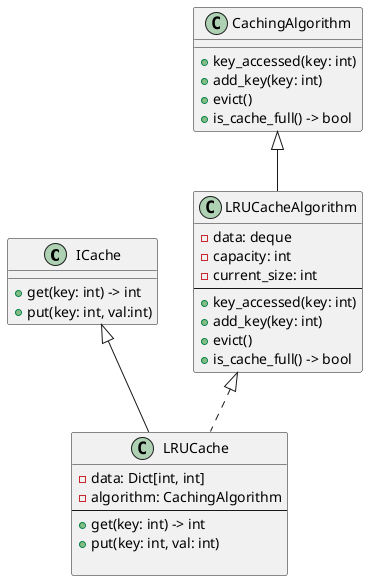 Problem Statement
We have to do low level design for a Cache system. Cache that we will design will have to support following operations:

Put: This will allow user to put a value against a key in the cache.
Get: This will allow user to get the previously saved value using key.
Eviction: Cache should also support removal of some key in case cache is full, and we try to add new key value.
Expectations
Code should be functionally correct.
Code should be modular and readable. Clean and professional level code.
Code should be extensible and scalable. Means it should be able to accommodate new requirements with minimal changes.
Code should have good OOPs design.



@startuml CacheDesign
class ICache{
    + get(key: int) -> int
    + put(key: int, val:int)
}

class LRUCache{
    - data: Dict[int, int]
    - algorithm: CachingAlgorithm
    ---
    + get(key: int) -> int
    + put(key: int, val: int)

}
ICache <|-- LRUCache

class CachingAlgorithm{
    + key_accessed(key: int)
    + add_key(key: int)
    + evict()
    + is_cache_full() -> bool
}

class LRUCacheAlgorithm{
    - data: deque
    - capacity: int
    - current_size: int
    ---
    + key_accessed(key: int)
    + add_key(key: int)
    + evict()
    + is_cache_full() -> bool
}

CachingAlgorithm <|-- LRUCacheAlgorithm
LRUCacheAlgorithm <|.. LRUCache

@enduml